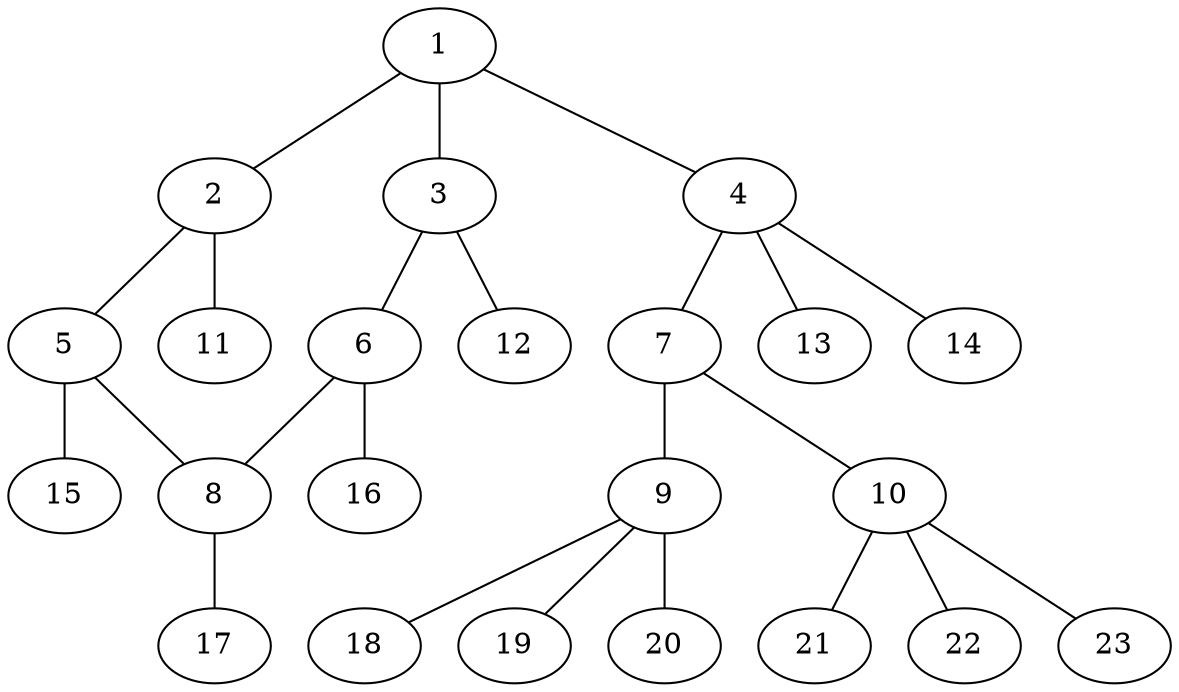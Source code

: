 graph molecule_1292 {
	1	 [chem=C];
	2	 [chem=C];
	1 -- 2	 [valence=2];
	3	 [chem=C];
	1 -- 3	 [valence=1];
	4	 [chem=C];
	1 -- 4	 [valence=1];
	5	 [chem=C];
	2 -- 5	 [valence=1];
	11	 [chem=H];
	2 -- 11	 [valence=1];
	6	 [chem=C];
	3 -- 6	 [valence=2];
	12	 [chem=H];
	3 -- 12	 [valence=1];
	7	 [chem=N];
	4 -- 7	 [valence=1];
	13	 [chem=H];
	4 -- 13	 [valence=1];
	14	 [chem=H];
	4 -- 14	 [valence=1];
	8	 [chem=C];
	5 -- 8	 [valence=2];
	15	 [chem=H];
	5 -- 15	 [valence=1];
	6 -- 8	 [valence=1];
	16	 [chem=H];
	6 -- 16	 [valence=1];
	9	 [chem=C];
	7 -- 9	 [valence=1];
	10	 [chem=C];
	7 -- 10	 [valence=1];
	17	 [chem=H];
	8 -- 17	 [valence=1];
	18	 [chem=H];
	9 -- 18	 [valence=1];
	19	 [chem=H];
	9 -- 19	 [valence=1];
	20	 [chem=H];
	9 -- 20	 [valence=1];
	21	 [chem=H];
	10 -- 21	 [valence=1];
	22	 [chem=H];
	10 -- 22	 [valence=1];
	23	 [chem=H];
	10 -- 23	 [valence=1];
}
